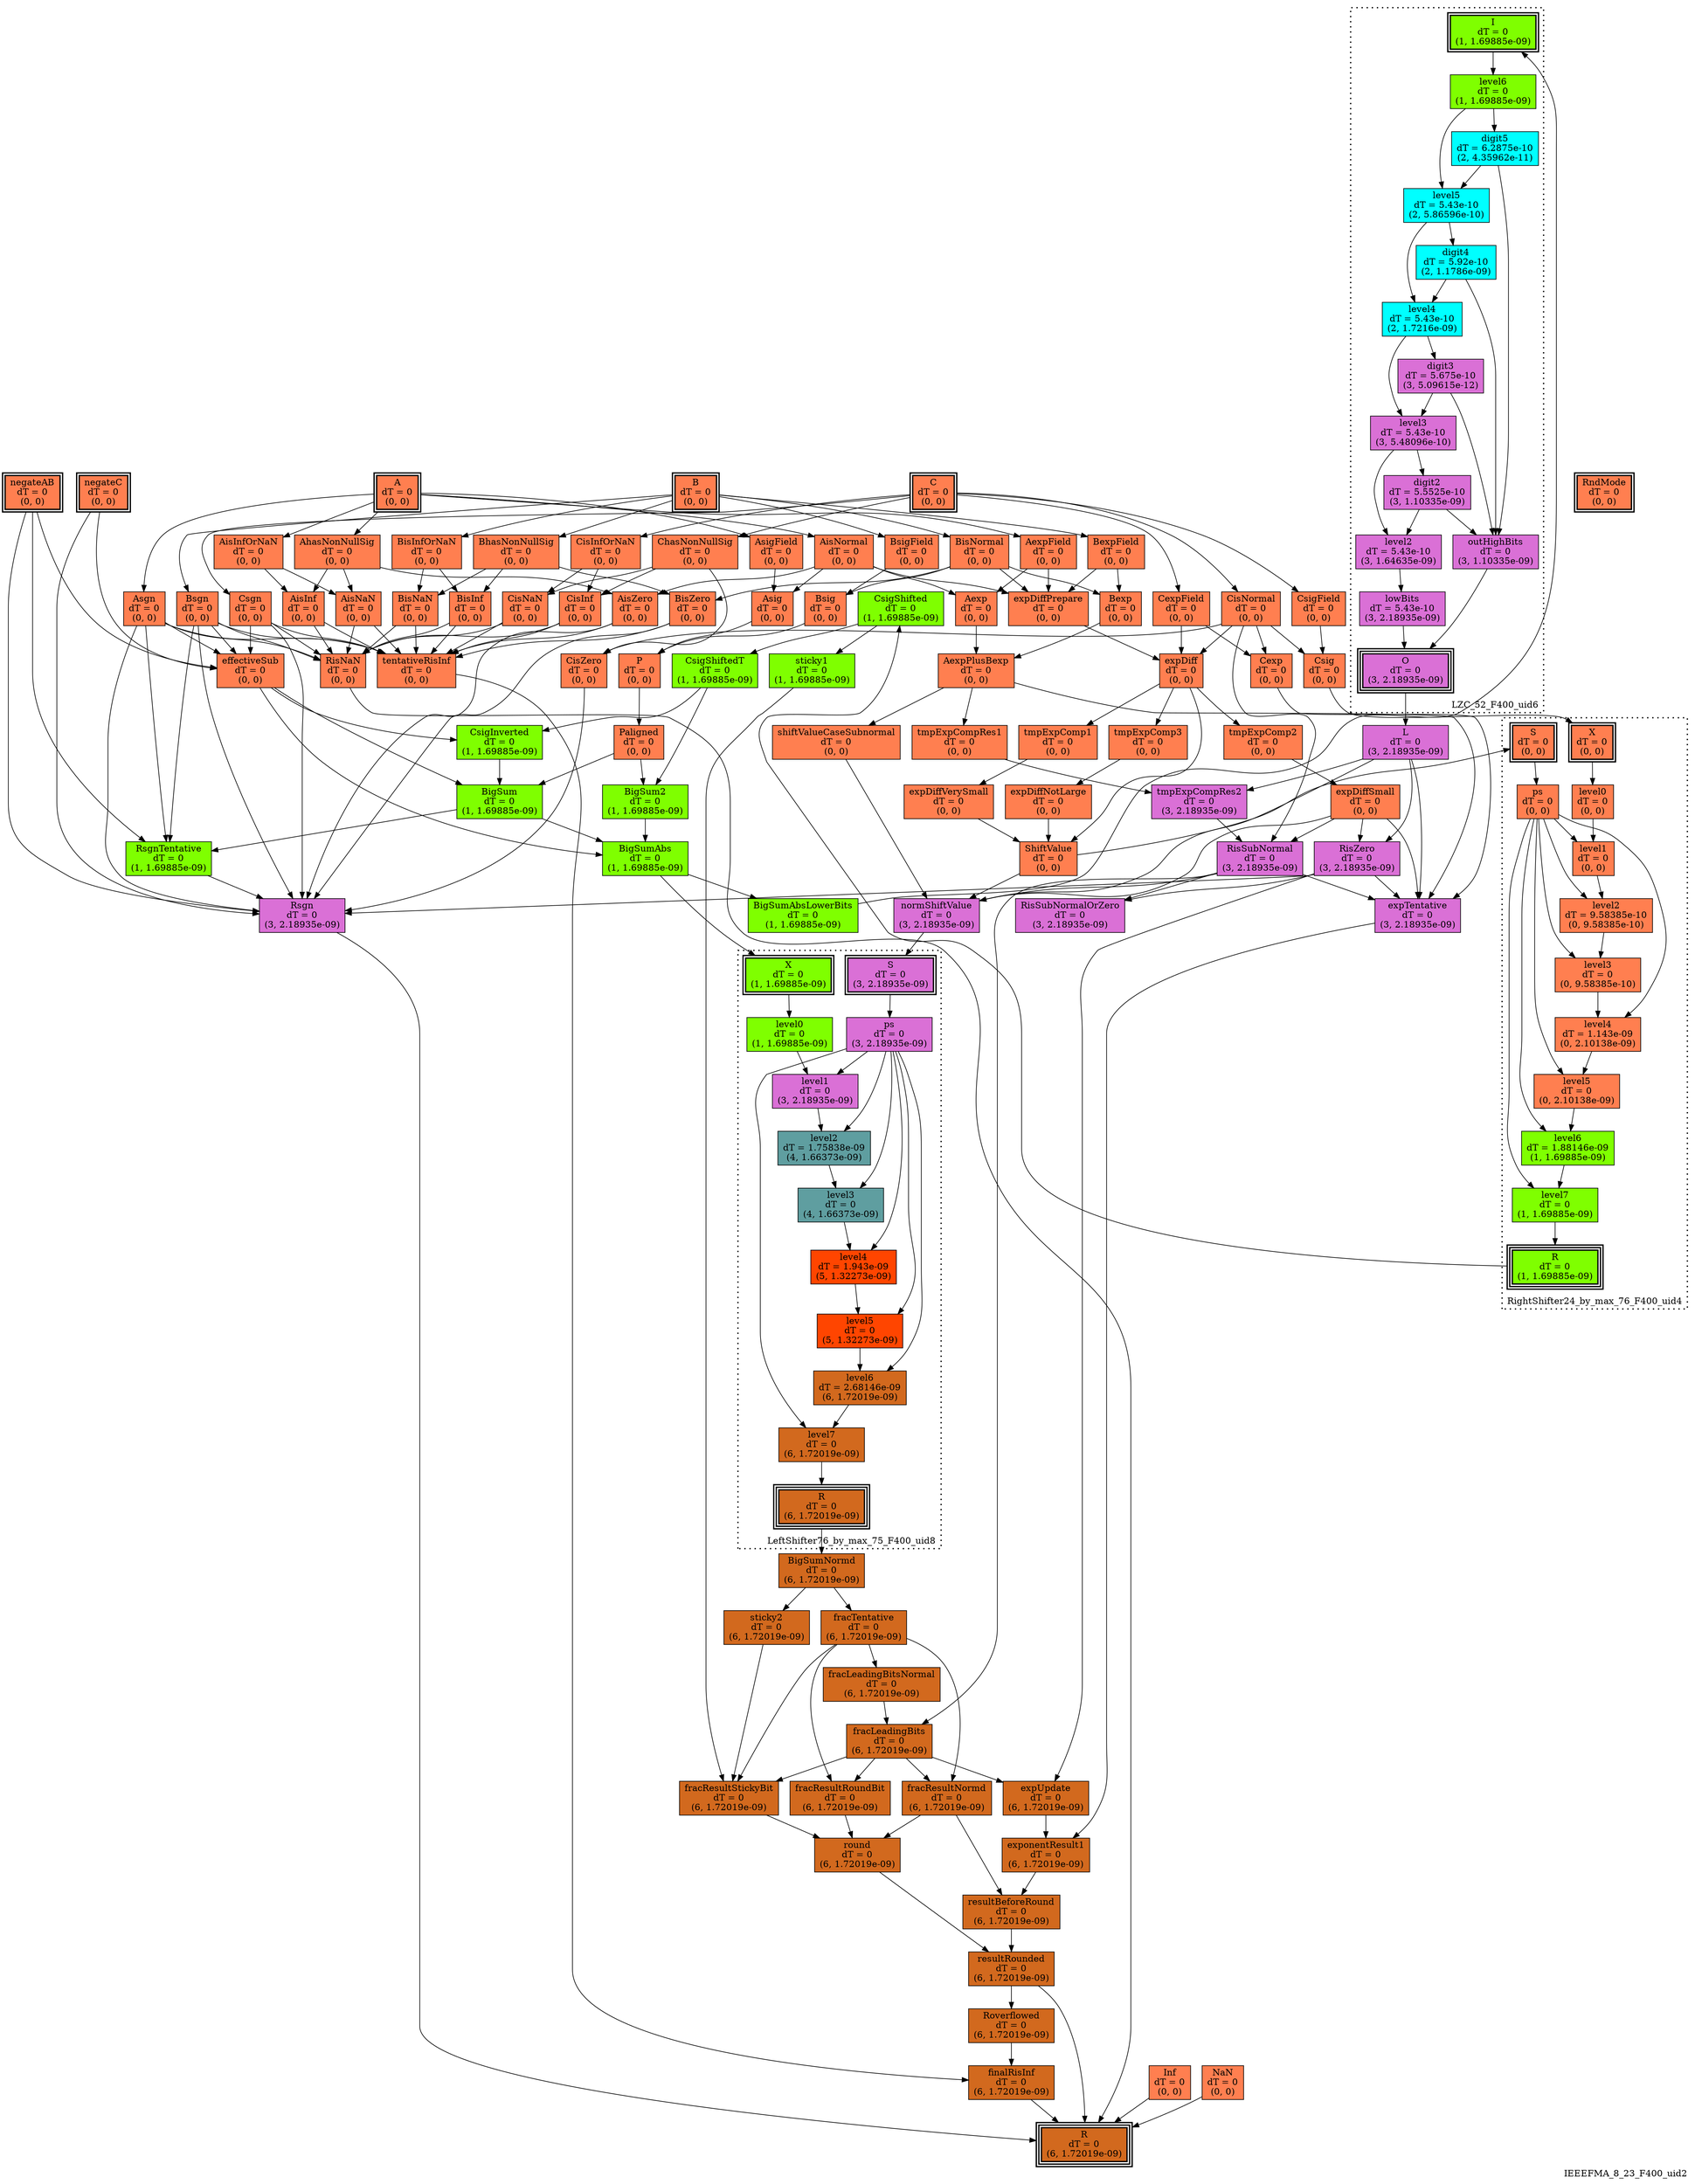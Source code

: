 digraph IEEEFMA_8_23_F400_uid2
{
	//graph drawing options
	label=IEEEFMA_8_23_F400_uid2;
	labelloc=bottom;
	labeljust=right;
	ratio=auto;
	nodesep=0.25;
	ranksep=0.5;

	//input/output signals of operator IEEEFMA_8_23_F400_uid2
	A__IEEEFMA_8_23_F400_uid2 [ label="A\ndT = 0\n(0, 0)", shape=box, color=black, style="bold, filled", fillcolor=coral, peripheries=2 ];
	B__IEEEFMA_8_23_F400_uid2 [ label="B\ndT = 0\n(0, 0)", shape=box, color=black, style="bold, filled", fillcolor=coral, peripheries=2 ];
	C__IEEEFMA_8_23_F400_uid2 [ label="C\ndT = 0\n(0, 0)", shape=box, color=black, style="bold, filled", fillcolor=coral, peripheries=2 ];
	negateAB__IEEEFMA_8_23_F400_uid2 [ label="negateAB\ndT = 0\n(0, 0)", shape=box, color=black, style="bold, filled", fillcolor=coral, peripheries=2 ];
	negateC__IEEEFMA_8_23_F400_uid2 [ label="negateC\ndT = 0\n(0, 0)", shape=box, color=black, style="bold, filled", fillcolor=coral, peripheries=2 ];
	RndMode__IEEEFMA_8_23_F400_uid2 [ label="RndMode\ndT = 0\n(0, 0)", shape=box, color=black, style="bold, filled", fillcolor=coral, peripheries=2 ];
	R__IEEEFMA_8_23_F400_uid2 [ label="R\ndT = 0\n(6, 1.72019e-09)", shape=box, color=black, style="bold, filled", fillcolor=chocolate, peripheries=3 ];
	{rank=same A__IEEEFMA_8_23_F400_uid2, B__IEEEFMA_8_23_F400_uid2, C__IEEEFMA_8_23_F400_uid2, negateAB__IEEEFMA_8_23_F400_uid2, negateC__IEEEFMA_8_23_F400_uid2, RndMode__IEEEFMA_8_23_F400_uid2};
	{rank=same R__IEEEFMA_8_23_F400_uid2};
	//internal signals of operator IEEEFMA_8_23_F400_uid2
	Asgn__IEEEFMA_8_23_F400_uid2 [ label="Asgn\ndT = 0\n(0, 0)", shape=box, color=black, style=filled, fillcolor=coral, peripheries=1 ];
	AexpField__IEEEFMA_8_23_F400_uid2 [ label="AexpField\ndT = 0\n(0, 0)", shape=box, color=black, style=filled, fillcolor=coral, peripheries=1 ];
	AsigField__IEEEFMA_8_23_F400_uid2 [ label="AsigField\ndT = 0\n(0, 0)", shape=box, color=black, style=filled, fillcolor=coral, peripheries=1 ];
	AisNormal__IEEEFMA_8_23_F400_uid2 [ label="AisNormal\ndT = 0\n(0, 0)", shape=box, color=black, style=filled, fillcolor=coral, peripheries=1 ];
	AisInfOrNaN__IEEEFMA_8_23_F400_uid2 [ label="AisInfOrNaN\ndT = 0\n(0, 0)", shape=box, color=black, style=filled, fillcolor=coral, peripheries=1 ];
	AhasNonNullSig__IEEEFMA_8_23_F400_uid2 [ label="AhasNonNullSig\ndT = 0\n(0, 0)", shape=box, color=black, style=filled, fillcolor=coral, peripheries=1 ];
	AisZero__IEEEFMA_8_23_F400_uid2 [ label="AisZero\ndT = 0\n(0, 0)", shape=box, color=black, style=filled, fillcolor=coral, peripheries=1 ];
	AisInf__IEEEFMA_8_23_F400_uid2 [ label="AisInf\ndT = 0\n(0, 0)", shape=box, color=black, style=filled, fillcolor=coral, peripheries=1 ];
	AisNaN__IEEEFMA_8_23_F400_uid2 [ label="AisNaN\ndT = 0\n(0, 0)", shape=box, color=black, style=filled, fillcolor=coral, peripheries=1 ];
	Bsgn__IEEEFMA_8_23_F400_uid2 [ label="Bsgn\ndT = 0\n(0, 0)", shape=box, color=black, style=filled, fillcolor=coral, peripheries=1 ];
	BexpField__IEEEFMA_8_23_F400_uid2 [ label="BexpField\ndT = 0\n(0, 0)", shape=box, color=black, style=filled, fillcolor=coral, peripheries=1 ];
	BsigField__IEEEFMA_8_23_F400_uid2 [ label="BsigField\ndT = 0\n(0, 0)", shape=box, color=black, style=filled, fillcolor=coral, peripheries=1 ];
	BisNormal__IEEEFMA_8_23_F400_uid2 [ label="BisNormal\ndT = 0\n(0, 0)", shape=box, color=black, style=filled, fillcolor=coral, peripheries=1 ];
	BisInfOrNaN__IEEEFMA_8_23_F400_uid2 [ label="BisInfOrNaN\ndT = 0\n(0, 0)", shape=box, color=black, style=filled, fillcolor=coral, peripheries=1 ];
	BhasNonNullSig__IEEEFMA_8_23_F400_uid2 [ label="BhasNonNullSig\ndT = 0\n(0, 0)", shape=box, color=black, style=filled, fillcolor=coral, peripheries=1 ];
	BisZero__IEEEFMA_8_23_F400_uid2 [ label="BisZero\ndT = 0\n(0, 0)", shape=box, color=black, style=filled, fillcolor=coral, peripheries=1 ];
	BisInf__IEEEFMA_8_23_F400_uid2 [ label="BisInf\ndT = 0\n(0, 0)", shape=box, color=black, style=filled, fillcolor=coral, peripheries=1 ];
	BisNaN__IEEEFMA_8_23_F400_uid2 [ label="BisNaN\ndT = 0\n(0, 0)", shape=box, color=black, style=filled, fillcolor=coral, peripheries=1 ];
	Aexp__IEEEFMA_8_23_F400_uid2 [ label="Aexp\ndT = 0\n(0, 0)", shape=box, color=black, style=filled, fillcolor=coral, peripheries=1 ];
	Bexp__IEEEFMA_8_23_F400_uid2 [ label="Bexp\ndT = 0\n(0, 0)", shape=box, color=black, style=filled, fillcolor=coral, peripheries=1 ];
	Asig__IEEEFMA_8_23_F400_uid2 [ label="Asig\ndT = 0\n(0, 0)", shape=box, color=black, style=filled, fillcolor=coral, peripheries=1 ];
	Bsig__IEEEFMA_8_23_F400_uid2 [ label="Bsig\ndT = 0\n(0, 0)", shape=box, color=black, style=filled, fillcolor=coral, peripheries=1 ];
	AexpPlusBexp__IEEEFMA_8_23_F400_uid2 [ label="AexpPlusBexp\ndT = 0\n(0, 0)", shape=box, color=black, style=filled, fillcolor=coral, peripheries=1 ];
	Csgn__IEEEFMA_8_23_F400_uid2 [ label="Csgn\ndT = 0\n(0, 0)", shape=box, color=black, style=filled, fillcolor=coral, peripheries=1 ];
	CexpField__IEEEFMA_8_23_F400_uid2 [ label="CexpField\ndT = 0\n(0, 0)", shape=box, color=black, style=filled, fillcolor=coral, peripheries=1 ];
	CsigField__IEEEFMA_8_23_F400_uid2 [ label="CsigField\ndT = 0\n(0, 0)", shape=box, color=black, style=filled, fillcolor=coral, peripheries=1 ];
	CisNormal__IEEEFMA_8_23_F400_uid2 [ label="CisNormal\ndT = 0\n(0, 0)", shape=box, color=black, style=filled, fillcolor=coral, peripheries=1 ];
	CisInfOrNaN__IEEEFMA_8_23_F400_uid2 [ label="CisInfOrNaN\ndT = 0\n(0, 0)", shape=box, color=black, style=filled, fillcolor=coral, peripheries=1 ];
	ChasNonNullSig__IEEEFMA_8_23_F400_uid2 [ label="ChasNonNullSig\ndT = 0\n(0, 0)", shape=box, color=black, style=filled, fillcolor=coral, peripheries=1 ];
	CisZero__IEEEFMA_8_23_F400_uid2 [ label="CisZero\ndT = 0\n(0, 0)", shape=box, color=black, style=filled, fillcolor=coral, peripheries=1 ];
	CisInf__IEEEFMA_8_23_F400_uid2 [ label="CisInf\ndT = 0\n(0, 0)", shape=box, color=black, style=filled, fillcolor=coral, peripheries=1 ];
	CisNaN__IEEEFMA_8_23_F400_uid2 [ label="CisNaN\ndT = 0\n(0, 0)", shape=box, color=black, style=filled, fillcolor=coral, peripheries=1 ];
	RisNaN__IEEEFMA_8_23_F400_uid2 [ label="RisNaN\ndT = 0\n(0, 0)", shape=box, color=black, style=filled, fillcolor=coral, peripheries=1 ];
	tentativeRisInf__IEEEFMA_8_23_F400_uid2 [ label="tentativeRisInf\ndT = 0\n(0, 0)", shape=box, color=black, style=filled, fillcolor=coral, peripheries=1 ];
	Cexp__IEEEFMA_8_23_F400_uid2 [ label="Cexp\ndT = 0\n(0, 0)", shape=box, color=black, style=filled, fillcolor=coral, peripheries=1 ];
	effectiveSub__IEEEFMA_8_23_F400_uid2 [ label="effectiveSub\ndT = 0\n(0, 0)", shape=box, color=black, style=filled, fillcolor=coral, peripheries=1 ];
	Csig__IEEEFMA_8_23_F400_uid2 [ label="Csig\ndT = 0\n(0, 0)", shape=box, color=black, style=filled, fillcolor=coral, peripheries=1 ];
	expDiffPrepare__IEEEFMA_8_23_F400_uid2 [ label="expDiffPrepare\ndT = 0\n(0, 0)", shape=box, color=black, style=filled, fillcolor=coral, peripheries=1 ];
	expDiff__IEEEFMA_8_23_F400_uid2 [ label="expDiff\ndT = 0\n(0, 0)", shape=box, color=black, style=filled, fillcolor=coral, peripheries=1 ];
	tmpExpComp1__IEEEFMA_8_23_F400_uid2 [ label="tmpExpComp1\ndT = 0\n(0, 0)", shape=box, color=black, style=filled, fillcolor=coral, peripheries=1 ];
	expDiffVerySmall__IEEEFMA_8_23_F400_uid2 [ label="expDiffVerySmall\ndT = 0\n(0, 0)", shape=box, color=black, style=filled, fillcolor=coral, peripheries=1 ];
	tmpExpComp2__IEEEFMA_8_23_F400_uid2 [ label="tmpExpComp2\ndT = 0\n(0, 0)", shape=box, color=black, style=filled, fillcolor=coral, peripheries=1 ];
	expDiffSmall__IEEEFMA_8_23_F400_uid2 [ label="expDiffSmall\ndT = 0\n(0, 0)", shape=box, color=black, style=filled, fillcolor=coral, peripheries=1 ];
	tmpExpComp3__IEEEFMA_8_23_F400_uid2 [ label="tmpExpComp3\ndT = 0\n(0, 0)", shape=box, color=black, style=filled, fillcolor=coral, peripheries=1 ];
	expDiffNotLarge__IEEEFMA_8_23_F400_uid2 [ label="expDiffNotLarge\ndT = 0\n(0, 0)", shape=box, color=black, style=filled, fillcolor=coral, peripheries=1 ];
	ShiftValue__IEEEFMA_8_23_F400_uid2 [ label="ShiftValue\ndT = 0\n(0, 0)", shape=box, color=black, style=filled, fillcolor=coral, peripheries=1 ];
	CsigShifted__IEEEFMA_8_23_F400_uid2 [ label="CsigShifted\ndT = 0\n(1, 1.69885e-09)", shape=box, color=black, style=filled, fillcolor=chartreuse, peripheries=1 ];
	sticky1__IEEEFMA_8_23_F400_uid2 [ label="sticky1\ndT = 0\n(1, 1.69885e-09)", shape=box, color=black, style=filled, fillcolor=chartreuse, peripheries=1 ];
	CsigShiftedT__IEEEFMA_8_23_F400_uid2 [ label="CsigShiftedT\ndT = 0\n(1, 1.69885e-09)", shape=box, color=black, style=filled, fillcolor=chartreuse, peripheries=1 ];
	P__IEEEFMA_8_23_F400_uid2 [ label="P\ndT = 0\n(0, 0)", shape=box, color=black, style=filled, fillcolor=coral, peripheries=1 ];
	Paligned__IEEEFMA_8_23_F400_uid2 [ label="Paligned\ndT = 0\n(0, 0)", shape=box, color=black, style=filled, fillcolor=coral, peripheries=1 ];
	CsigInverted__IEEEFMA_8_23_F400_uid2 [ label="CsigInverted\ndT = 0\n(1, 1.69885e-09)", shape=box, color=black, style=filled, fillcolor=chartreuse, peripheries=1 ];
	BigSum__IEEEFMA_8_23_F400_uid2 [ label="BigSum\ndT = 0\n(1, 1.69885e-09)", shape=box, color=black, style=filled, fillcolor=chartreuse, peripheries=1 ];
	BigSum2__IEEEFMA_8_23_F400_uid2 [ label="BigSum2\ndT = 0\n(1, 1.69885e-09)", shape=box, color=black, style=filled, fillcolor=chartreuse, peripheries=1 ];
	RsgnTentative__IEEEFMA_8_23_F400_uid2 [ label="RsgnTentative\ndT = 0\n(1, 1.69885e-09)", shape=box, color=black, style=filled, fillcolor=chartreuse, peripheries=1 ];
	BigSumAbs__IEEEFMA_8_23_F400_uid2 [ label="BigSumAbs\ndT = 0\n(1, 1.69885e-09)", shape=box, color=black, style=filled, fillcolor=chartreuse, peripheries=1 ];
	BigSumAbsLowerBits__IEEEFMA_8_23_F400_uid2 [ label="BigSumAbsLowerBits\ndT = 0\n(1, 1.69885e-09)", shape=box, color=black, style=filled, fillcolor=chartreuse, peripheries=1 ];
	L__IEEEFMA_8_23_F400_uid2 [ label="L\ndT = 0\n(3, 2.18935e-09)", shape=box, color=black, style=filled, fillcolor=orchid, peripheries=1 ];
	tmpExpCompRes1__IEEEFMA_8_23_F400_uid2 [ label="tmpExpCompRes1\ndT = 0\n(0, 0)", shape=box, color=black, style=filled, fillcolor=coral, peripheries=1 ];
	tmpExpCompRes2__IEEEFMA_8_23_F400_uid2 [ label="tmpExpCompRes2\ndT = 0\n(3, 2.18935e-09)", shape=box, color=black, style=filled, fillcolor=orchid, peripheries=1 ];
	RisSubNormal__IEEEFMA_8_23_F400_uid2 [ label="RisSubNormal\ndT = 0\n(3, 2.18935e-09)", shape=box, color=black, style=filled, fillcolor=orchid, peripheries=1 ];
	RisZero__IEEEFMA_8_23_F400_uid2 [ label="RisZero\ndT = 0\n(3, 2.18935e-09)", shape=box, color=black, style=filled, fillcolor=orchid, peripheries=1 ];
	RisSubNormalOrZero__IEEEFMA_8_23_F400_uid2 [ label="RisSubNormalOrZero\ndT = 0\n(3, 2.18935e-09)", shape=box, color=black, style=filled, fillcolor=orchid, peripheries=1 ];
	Rsgn__IEEEFMA_8_23_F400_uid2 [ label="Rsgn\ndT = 0\n(3, 2.18935e-09)", shape=box, color=black, style=filled, fillcolor=orchid, peripheries=1 ];
	shiftValueCaseSubnormal__IEEEFMA_8_23_F400_uid2 [ label="shiftValueCaseSubnormal\ndT = 0\n(0, 0)", shape=box, color=black, style=filled, fillcolor=coral, peripheries=1 ];
	normShiftValue__IEEEFMA_8_23_F400_uid2 [ label="normShiftValue\ndT = 0\n(3, 2.18935e-09)", shape=box, color=black, style=filled, fillcolor=orchid, peripheries=1 ];
	BigSumNormd__IEEEFMA_8_23_F400_uid2 [ label="BigSumNormd\ndT = 0\n(6, 1.72019e-09)", shape=box, color=black, style=filled, fillcolor=chocolate, peripheries=1 ];
	expTentative__IEEEFMA_8_23_F400_uid2 [ label="expTentative\ndT = 0\n(3, 2.18935e-09)", shape=box, color=black, style=filled, fillcolor=orchid, peripheries=1 ];
	sticky2__IEEEFMA_8_23_F400_uid2 [ label="sticky2\ndT = 0\n(6, 1.72019e-09)", shape=box, color=black, style=filled, fillcolor=chocolate, peripheries=1 ];
	fracTentative__IEEEFMA_8_23_F400_uid2 [ label="fracTentative\ndT = 0\n(6, 1.72019e-09)", shape=box, color=black, style=filled, fillcolor=chocolate, peripheries=1 ];
	fracLeadingBitsNormal__IEEEFMA_8_23_F400_uid2 [ label="fracLeadingBitsNormal\ndT = 0\n(6, 1.72019e-09)", shape=box, color=black, style=filled, fillcolor=chocolate, peripheries=1 ];
	fracLeadingBits__IEEEFMA_8_23_F400_uid2 [ label="fracLeadingBits\ndT = 0\n(6, 1.72019e-09)", shape=box, color=black, style=filled, fillcolor=chocolate, peripheries=1 ];
	fracResultNormd__IEEEFMA_8_23_F400_uid2 [ label="fracResultNormd\ndT = 0\n(6, 1.72019e-09)", shape=box, color=black, style=filled, fillcolor=chocolate, peripheries=1 ];
	fracResultRoundBit__IEEEFMA_8_23_F400_uid2 [ label="fracResultRoundBit\ndT = 0\n(6, 1.72019e-09)", shape=box, color=black, style=filled, fillcolor=chocolate, peripheries=1 ];
	fracResultStickyBit__IEEEFMA_8_23_F400_uid2 [ label="fracResultStickyBit\ndT = 0\n(6, 1.72019e-09)", shape=box, color=black, style=filled, fillcolor=chocolate, peripheries=1 ];
	round__IEEEFMA_8_23_F400_uid2 [ label="round\ndT = 0\n(6, 1.72019e-09)", shape=box, color=black, style=filled, fillcolor=chocolate, peripheries=1 ];
	expUpdate__IEEEFMA_8_23_F400_uid2 [ label="expUpdate\ndT = 0\n(6, 1.72019e-09)", shape=box, color=black, style=filled, fillcolor=chocolate, peripheries=1 ];
	exponentResult1__IEEEFMA_8_23_F400_uid2 [ label="exponentResult1\ndT = 0\n(6, 1.72019e-09)", shape=box, color=black, style=filled, fillcolor=chocolate, peripheries=1 ];
	resultBeforeRound__IEEEFMA_8_23_F400_uid2 [ label="resultBeforeRound\ndT = 0\n(6, 1.72019e-09)", shape=box, color=black, style=filled, fillcolor=chocolate, peripheries=1 ];
	resultRounded__IEEEFMA_8_23_F400_uid2 [ label="resultRounded\ndT = 0\n(6, 1.72019e-09)", shape=box, color=black, style=filled, fillcolor=chocolate, peripheries=1 ];
	Roverflowed__IEEEFMA_8_23_F400_uid2 [ label="Roverflowed\ndT = 0\n(6, 1.72019e-09)", shape=box, color=black, style=filled, fillcolor=chocolate, peripheries=1 ];
	finalRisInf__IEEEFMA_8_23_F400_uid2 [ label="finalRisInf\ndT = 0\n(6, 1.72019e-09)", shape=box, color=black, style=filled, fillcolor=chocolate, peripheries=1 ];
	Inf__IEEEFMA_8_23_F400_uid2 [ label="Inf\ndT = 0\n(0, 0)", shape=box, color=black, style=filled, fillcolor=coral, peripheries=1 ];
	NaN__IEEEFMA_8_23_F400_uid2 [ label="NaN\ndT = 0\n(0, 0)", shape=box, color=black, style=filled, fillcolor=coral, peripheries=1 ];

	//subcomponents of operator IEEEFMA_8_23_F400_uid2

	subgraph cluster_RightShifter24_by_max_76_F400_uid4
	{
		//graph drawing options
		label=RightShifter24_by_max_76_F400_uid4;
		labelloc=bottom;
		labeljust=right;
		style="bold, dotted";
		ratio=auto;
		nodesep=0.25;
		ranksep=0.5;

		//input/output signals of operator RightShifter24_by_max_76_F400_uid4
		X__RightShifter24_by_max_76_F400_uid4 [ label="X\ndT = 0\n(0, 0)", shape=box, color=black, style="bold, filled", fillcolor=coral, peripheries=2 ];
		S__RightShifter24_by_max_76_F400_uid4 [ label="S\ndT = 0\n(0, 0)", shape=box, color=black, style="bold, filled", fillcolor=coral, peripheries=2 ];
		R__RightShifter24_by_max_76_F400_uid4 [ label="R\ndT = 0\n(1, 1.69885e-09)", shape=box, color=black, style="bold, filled", fillcolor=chartreuse, peripheries=3 ];
		{rank=same X__RightShifter24_by_max_76_F400_uid4, S__RightShifter24_by_max_76_F400_uid4};
		{rank=same R__RightShifter24_by_max_76_F400_uid4};
		//internal signals of operator RightShifter24_by_max_76_F400_uid4
		ps__RightShifter24_by_max_76_F400_uid4 [ label="ps\ndT = 0\n(0, 0)", shape=box, color=black, style=filled, fillcolor=coral, peripheries=1 ];
		level0__RightShifter24_by_max_76_F400_uid4 [ label="level0\ndT = 0\n(0, 0)", shape=box, color=black, style=filled, fillcolor=coral, peripheries=1 ];
		level1__RightShifter24_by_max_76_F400_uid4 [ label="level1\ndT = 0\n(0, 0)", shape=box, color=black, style=filled, fillcolor=coral, peripheries=1 ];
		level2__RightShifter24_by_max_76_F400_uid4 [ label="level2\ndT = 9.58385e-10\n(0, 9.58385e-10)", shape=box, color=black, style=filled, fillcolor=coral, peripheries=1 ];
		level3__RightShifter24_by_max_76_F400_uid4 [ label="level3\ndT = 0\n(0, 9.58385e-10)", shape=box, color=black, style=filled, fillcolor=coral, peripheries=1 ];
		level4__RightShifter24_by_max_76_F400_uid4 [ label="level4\ndT = 1.143e-09\n(0, 2.10138e-09)", shape=box, color=black, style=filled, fillcolor=coral, peripheries=1 ];
		level5__RightShifter24_by_max_76_F400_uid4 [ label="level5\ndT = 0\n(0, 2.10138e-09)", shape=box, color=black, style=filled, fillcolor=coral, peripheries=1 ];
		level6__RightShifter24_by_max_76_F400_uid4 [ label="level6\ndT = 1.88146e-09\n(1, 1.69885e-09)", shape=box, color=black, style=filled, fillcolor=chartreuse, peripheries=1 ];
		level7__RightShifter24_by_max_76_F400_uid4 [ label="level7\ndT = 0\n(1, 1.69885e-09)", shape=box, color=black, style=filled, fillcolor=chartreuse, peripheries=1 ];

		//subcomponents of operator RightShifter24_by_max_76_F400_uid4

		//input and internal signal connections of operator RightShifter24_by_max_76_F400_uid4
		X__RightShifter24_by_max_76_F400_uid4 -> level0__RightShifter24_by_max_76_F400_uid4 [ arrowhead=normal, arrowsize=1.0, arrowtail=normal, color=black, dir=forward  ];
		S__RightShifter24_by_max_76_F400_uid4 -> ps__RightShifter24_by_max_76_F400_uid4 [ arrowhead=normal, arrowsize=1.0, arrowtail=normal, color=black, dir=forward  ];
		ps__RightShifter24_by_max_76_F400_uid4 -> level1__RightShifter24_by_max_76_F400_uid4 [ arrowhead=normal, arrowsize=1.0, arrowtail=normal, color=black, dir=forward  ];
		ps__RightShifter24_by_max_76_F400_uid4 -> level2__RightShifter24_by_max_76_F400_uid4 [ arrowhead=normal, arrowsize=1.0, arrowtail=normal, color=black, dir=forward  ];
		ps__RightShifter24_by_max_76_F400_uid4 -> level3__RightShifter24_by_max_76_F400_uid4 [ arrowhead=normal, arrowsize=1.0, arrowtail=normal, color=black, dir=forward  ];
		ps__RightShifter24_by_max_76_F400_uid4 -> level4__RightShifter24_by_max_76_F400_uid4 [ arrowhead=normal, arrowsize=1.0, arrowtail=normal, color=black, dir=forward  ];
		ps__RightShifter24_by_max_76_F400_uid4 -> level5__RightShifter24_by_max_76_F400_uid4 [ arrowhead=normal, arrowsize=1.0, arrowtail=normal, color=black, dir=forward  ];
		ps__RightShifter24_by_max_76_F400_uid4 -> level6__RightShifter24_by_max_76_F400_uid4 [ arrowhead=normal, arrowsize=1.0, arrowtail=normal, color=black, dir=forward  ];
		ps__RightShifter24_by_max_76_F400_uid4 -> level7__RightShifter24_by_max_76_F400_uid4 [ arrowhead=normal, arrowsize=1.0, arrowtail=normal, color=black, dir=forward  ];
		level0__RightShifter24_by_max_76_F400_uid4 -> level1__RightShifter24_by_max_76_F400_uid4 [ arrowhead=normal, arrowsize=1.0, arrowtail=normal, color=black, dir=forward  ];
		level1__RightShifter24_by_max_76_F400_uid4 -> level2__RightShifter24_by_max_76_F400_uid4 [ arrowhead=normal, arrowsize=1.0, arrowtail=normal, color=black, dir=forward  ];
		level2__RightShifter24_by_max_76_F400_uid4 -> level3__RightShifter24_by_max_76_F400_uid4 [ arrowhead=normal, arrowsize=1.0, arrowtail=normal, color=black, dir=forward  ];
		level3__RightShifter24_by_max_76_F400_uid4 -> level4__RightShifter24_by_max_76_F400_uid4 [ arrowhead=normal, arrowsize=1.0, arrowtail=normal, color=black, dir=forward  ];
		level4__RightShifter24_by_max_76_F400_uid4 -> level5__RightShifter24_by_max_76_F400_uid4 [ arrowhead=normal, arrowsize=1.0, arrowtail=normal, color=black, dir=forward  ];
		level5__RightShifter24_by_max_76_F400_uid4 -> level6__RightShifter24_by_max_76_F400_uid4 [ arrowhead=normal, arrowsize=1.0, arrowtail=normal, color=black, dir=forward  ];
		level6__RightShifter24_by_max_76_F400_uid4 -> level7__RightShifter24_by_max_76_F400_uid4 [ arrowhead=normal, arrowsize=1.0, arrowtail=normal, color=black, dir=forward  ];
		level7__RightShifter24_by_max_76_F400_uid4 -> R__RightShifter24_by_max_76_F400_uid4 [ arrowhead=normal, arrowsize=1.0, arrowtail=normal, color=black, dir=forward  ];
	}

		//output signal connections of operator RightShifter24_by_max_76_F400_uid4
		R__RightShifter24_by_max_76_F400_uid4 -> CsigShifted__IEEEFMA_8_23_F400_uid2 [ arrowhead=normal, arrowsize=1.0, arrowtail=normal, color=black, dir=forward  ];

	subgraph cluster_LZC_52_F400_uid6
	{
		//graph drawing options
		label=LZC_52_F400_uid6;
		labelloc=bottom;
		labeljust=right;
		style="bold, dotted";
		ratio=auto;
		nodesep=0.25;
		ranksep=0.5;

		//input/output signals of operator LZC_52_F400_uid6
		I__LZC_52_F400_uid6 [ label="I\ndT = 0\n(1, 1.69885e-09)", shape=box, color=black, style="bold, filled", fillcolor=chartreuse, peripheries=2 ];
		O__LZC_52_F400_uid6 [ label="O\ndT = 0\n(3, 2.18935e-09)", shape=box, color=black, style="bold, filled", fillcolor=orchid, peripheries=3 ];
		{rank=same I__LZC_52_F400_uid6};
		{rank=same O__LZC_52_F400_uid6};
		//internal signals of operator LZC_52_F400_uid6
		level6__LZC_52_F400_uid6 [ label="level6\ndT = 0\n(1, 1.69885e-09)", shape=box, color=black, style=filled, fillcolor=chartreuse, peripheries=1 ];
		digit5__LZC_52_F400_uid6 [ label="digit5\ndT = 6.2875e-10\n(2, 4.35962e-11)", shape=box, color=black, style=filled, fillcolor=cyan, peripheries=1 ];
		level5__LZC_52_F400_uid6 [ label="level5\ndT = 5.43e-10\n(2, 5.86596e-10)", shape=box, color=black, style=filled, fillcolor=cyan, peripheries=1 ];
		digit4__LZC_52_F400_uid6 [ label="digit4\ndT = 5.92e-10\n(2, 1.1786e-09)", shape=box, color=black, style=filled, fillcolor=cyan, peripheries=1 ];
		level4__LZC_52_F400_uid6 [ label="level4\ndT = 5.43e-10\n(2, 1.7216e-09)", shape=box, color=black, style=filled, fillcolor=cyan, peripheries=1 ];
		digit3__LZC_52_F400_uid6 [ label="digit3\ndT = 5.675e-10\n(3, 5.09615e-12)", shape=box, color=black, style=filled, fillcolor=orchid, peripheries=1 ];
		level3__LZC_52_F400_uid6 [ label="level3\ndT = 5.43e-10\n(3, 5.48096e-10)", shape=box, color=black, style=filled, fillcolor=orchid, peripheries=1 ];
		digit2__LZC_52_F400_uid6 [ label="digit2\ndT = 5.5525e-10\n(3, 1.10335e-09)", shape=box, color=black, style=filled, fillcolor=orchid, peripheries=1 ];
		level2__LZC_52_F400_uid6 [ label="level2\ndT = 5.43e-10\n(3, 1.64635e-09)", shape=box, color=black, style=filled, fillcolor=orchid, peripheries=1 ];
		lowBits__LZC_52_F400_uid6 [ label="lowBits\ndT = 5.43e-10\n(3, 2.18935e-09)", shape=box, color=black, style=filled, fillcolor=orchid, peripheries=1 ];
		outHighBits__LZC_52_F400_uid6 [ label="outHighBits\ndT = 0\n(3, 1.10335e-09)", shape=box, color=black, style=filled, fillcolor=orchid, peripheries=1 ];

		//subcomponents of operator LZC_52_F400_uid6

		//input and internal signal connections of operator LZC_52_F400_uid6
		I__LZC_52_F400_uid6 -> level6__LZC_52_F400_uid6 [ arrowhead=normal, arrowsize=1.0, arrowtail=normal, color=black, dir=forward  ];
		level6__LZC_52_F400_uid6 -> digit5__LZC_52_F400_uid6 [ arrowhead=normal, arrowsize=1.0, arrowtail=normal, color=black, dir=forward  ];
		level6__LZC_52_F400_uid6 -> level5__LZC_52_F400_uid6 [ arrowhead=normal, arrowsize=1.0, arrowtail=normal, color=black, dir=forward  ];
		digit5__LZC_52_F400_uid6 -> level5__LZC_52_F400_uid6 [ arrowhead=normal, arrowsize=1.0, arrowtail=normal, color=black, dir=forward  ];
		digit5__LZC_52_F400_uid6 -> outHighBits__LZC_52_F400_uid6 [ arrowhead=normal, arrowsize=1.0, arrowtail=normal, color=black, dir=forward  ];
		level5__LZC_52_F400_uid6 -> digit4__LZC_52_F400_uid6 [ arrowhead=normal, arrowsize=1.0, arrowtail=normal, color=black, dir=forward  ];
		level5__LZC_52_F400_uid6 -> level4__LZC_52_F400_uid6 [ arrowhead=normal, arrowsize=1.0, arrowtail=normal, color=black, dir=forward  ];
		digit4__LZC_52_F400_uid6 -> level4__LZC_52_F400_uid6 [ arrowhead=normal, arrowsize=1.0, arrowtail=normal, color=black, dir=forward  ];
		digit4__LZC_52_F400_uid6 -> outHighBits__LZC_52_F400_uid6 [ arrowhead=normal, arrowsize=1.0, arrowtail=normal, color=black, dir=forward  ];
		level4__LZC_52_F400_uid6 -> digit3__LZC_52_F400_uid6 [ arrowhead=normal, arrowsize=1.0, arrowtail=normal, color=black, dir=forward  ];
		level4__LZC_52_F400_uid6 -> level3__LZC_52_F400_uid6 [ arrowhead=normal, arrowsize=1.0, arrowtail=normal, color=black, dir=forward  ];
		digit3__LZC_52_F400_uid6 -> level3__LZC_52_F400_uid6 [ arrowhead=normal, arrowsize=1.0, arrowtail=normal, color=black, dir=forward  ];
		digit3__LZC_52_F400_uid6 -> outHighBits__LZC_52_F400_uid6 [ arrowhead=normal, arrowsize=1.0, arrowtail=normal, color=black, dir=forward  ];
		level3__LZC_52_F400_uid6 -> digit2__LZC_52_F400_uid6 [ arrowhead=normal, arrowsize=1.0, arrowtail=normal, color=black, dir=forward  ];
		level3__LZC_52_F400_uid6 -> level2__LZC_52_F400_uid6 [ arrowhead=normal, arrowsize=1.0, arrowtail=normal, color=black, dir=forward  ];
		digit2__LZC_52_F400_uid6 -> level2__LZC_52_F400_uid6 [ arrowhead=normal, arrowsize=1.0, arrowtail=normal, color=black, dir=forward  ];
		digit2__LZC_52_F400_uid6 -> outHighBits__LZC_52_F400_uid6 [ arrowhead=normal, arrowsize=1.0, arrowtail=normal, color=black, dir=forward  ];
		level2__LZC_52_F400_uid6 -> lowBits__LZC_52_F400_uid6 [ arrowhead=normal, arrowsize=1.0, arrowtail=normal, color=black, dir=forward  ];
		lowBits__LZC_52_F400_uid6 -> O__LZC_52_F400_uid6 [ arrowhead=normal, arrowsize=1.0, arrowtail=normal, color=black, dir=forward  ];
		outHighBits__LZC_52_F400_uid6 -> O__LZC_52_F400_uid6 [ arrowhead=normal, arrowsize=1.0, arrowtail=normal, color=black, dir=forward  ];
	}

		//output signal connections of operator LZC_52_F400_uid6
		O__LZC_52_F400_uid6 -> L__IEEEFMA_8_23_F400_uid2 [ arrowhead=normal, arrowsize=1.0, arrowtail=normal, color=black, dir=forward  ];

	subgraph cluster_LeftShifter76_by_max_75_F400_uid8
	{
		//graph drawing options
		label=LeftShifter76_by_max_75_F400_uid8;
		labelloc=bottom;
		labeljust=right;
		style="bold, dotted";
		ratio=auto;
		nodesep=0.25;
		ranksep=0.5;

		//input/output signals of operator LeftShifter76_by_max_75_F400_uid8
		X__LeftShifter76_by_max_75_F400_uid8 [ label="X\ndT = 0\n(1, 1.69885e-09)", shape=box, color=black, style="bold, filled", fillcolor=chartreuse, peripheries=2 ];
		S__LeftShifter76_by_max_75_F400_uid8 [ label="S\ndT = 0\n(3, 2.18935e-09)", shape=box, color=black, style="bold, filled", fillcolor=orchid, peripheries=2 ];
		R__LeftShifter76_by_max_75_F400_uid8 [ label="R\ndT = 0\n(6, 1.72019e-09)", shape=box, color=black, style="bold, filled", fillcolor=chocolate, peripheries=3 ];
		{rank=same X__LeftShifter76_by_max_75_F400_uid8, S__LeftShifter76_by_max_75_F400_uid8};
		{rank=same R__LeftShifter76_by_max_75_F400_uid8};
		//internal signals of operator LeftShifter76_by_max_75_F400_uid8
		ps__LeftShifter76_by_max_75_F400_uid8 [ label="ps\ndT = 0\n(3, 2.18935e-09)", shape=box, color=black, style=filled, fillcolor=orchid, peripheries=1 ];
		level0__LeftShifter76_by_max_75_F400_uid8 [ label="level0\ndT = 0\n(1, 1.69885e-09)", shape=box, color=black, style=filled, fillcolor=chartreuse, peripheries=1 ];
		level1__LeftShifter76_by_max_75_F400_uid8 [ label="level1\ndT = 0\n(3, 2.18935e-09)", shape=box, color=black, style=filled, fillcolor=orchid, peripheries=1 ];
		level2__LeftShifter76_by_max_75_F400_uid8 [ label="level2\ndT = 1.75838e-09\n(4, 1.66373e-09)", shape=box, color=black, style=filled, fillcolor=cadetblue, peripheries=1 ];
		level3__LeftShifter76_by_max_75_F400_uid8 [ label="level3\ndT = 0\n(4, 1.66373e-09)", shape=box, color=black, style=filled, fillcolor=cadetblue, peripheries=1 ];
		level4__LeftShifter76_by_max_75_F400_uid8 [ label="level4\ndT = 1.943e-09\n(5, 1.32273e-09)", shape=box, color=black, style=filled, fillcolor=orangered, peripheries=1 ];
		level5__LeftShifter76_by_max_75_F400_uid8 [ label="level5\ndT = 0\n(5, 1.32273e-09)", shape=box, color=black, style=filled, fillcolor=orangered, peripheries=1 ];
		level6__LeftShifter76_by_max_75_F400_uid8 [ label="level6\ndT = 2.68146e-09\n(6, 1.72019e-09)", shape=box, color=black, style=filled, fillcolor=chocolate, peripheries=1 ];
		level7__LeftShifter76_by_max_75_F400_uid8 [ label="level7\ndT = 0\n(6, 1.72019e-09)", shape=box, color=black, style=filled, fillcolor=chocolate, peripheries=1 ];

		//subcomponents of operator LeftShifter76_by_max_75_F400_uid8

		//input and internal signal connections of operator LeftShifter76_by_max_75_F400_uid8
		X__LeftShifter76_by_max_75_F400_uid8 -> level0__LeftShifter76_by_max_75_F400_uid8 [ arrowhead=normal, arrowsize=1.0, arrowtail=normal, color=black, dir=forward  ];
		S__LeftShifter76_by_max_75_F400_uid8 -> ps__LeftShifter76_by_max_75_F400_uid8 [ arrowhead=normal, arrowsize=1.0, arrowtail=normal, color=black, dir=forward  ];
		ps__LeftShifter76_by_max_75_F400_uid8 -> level1__LeftShifter76_by_max_75_F400_uid8 [ arrowhead=normal, arrowsize=1.0, arrowtail=normal, color=black, dir=forward  ];
		ps__LeftShifter76_by_max_75_F400_uid8 -> level2__LeftShifter76_by_max_75_F400_uid8 [ arrowhead=normal, arrowsize=1.0, arrowtail=normal, color=black, dir=forward  ];
		ps__LeftShifter76_by_max_75_F400_uid8 -> level3__LeftShifter76_by_max_75_F400_uid8 [ arrowhead=normal, arrowsize=1.0, arrowtail=normal, color=black, dir=forward  ];
		ps__LeftShifter76_by_max_75_F400_uid8 -> level4__LeftShifter76_by_max_75_F400_uid8 [ arrowhead=normal, arrowsize=1.0, arrowtail=normal, color=black, dir=forward  ];
		ps__LeftShifter76_by_max_75_F400_uid8 -> level5__LeftShifter76_by_max_75_F400_uid8 [ arrowhead=normal, arrowsize=1.0, arrowtail=normal, color=black, dir=forward  ];
		ps__LeftShifter76_by_max_75_F400_uid8 -> level6__LeftShifter76_by_max_75_F400_uid8 [ arrowhead=normal, arrowsize=1.0, arrowtail=normal, color=black, dir=forward  ];
		ps__LeftShifter76_by_max_75_F400_uid8 -> level7__LeftShifter76_by_max_75_F400_uid8 [ arrowhead=normal, arrowsize=1.0, arrowtail=normal, color=black, dir=forward  ];
		level0__LeftShifter76_by_max_75_F400_uid8 -> level1__LeftShifter76_by_max_75_F400_uid8 [ arrowhead=normal, arrowsize=1.0, arrowtail=normal, color=black, dir=forward  ];
		level1__LeftShifter76_by_max_75_F400_uid8 -> level2__LeftShifter76_by_max_75_F400_uid8 [ arrowhead=normal, arrowsize=1.0, arrowtail=normal, color=black, dir=forward  ];
		level2__LeftShifter76_by_max_75_F400_uid8 -> level3__LeftShifter76_by_max_75_F400_uid8 [ arrowhead=normal, arrowsize=1.0, arrowtail=normal, color=black, dir=forward  ];
		level3__LeftShifter76_by_max_75_F400_uid8 -> level4__LeftShifter76_by_max_75_F400_uid8 [ arrowhead=normal, arrowsize=1.0, arrowtail=normal, color=black, dir=forward  ];
		level4__LeftShifter76_by_max_75_F400_uid8 -> level5__LeftShifter76_by_max_75_F400_uid8 [ arrowhead=normal, arrowsize=1.0, arrowtail=normal, color=black, dir=forward  ];
		level5__LeftShifter76_by_max_75_F400_uid8 -> level6__LeftShifter76_by_max_75_F400_uid8 [ arrowhead=normal, arrowsize=1.0, arrowtail=normal, color=black, dir=forward  ];
		level6__LeftShifter76_by_max_75_F400_uid8 -> level7__LeftShifter76_by_max_75_F400_uid8 [ arrowhead=normal, arrowsize=1.0, arrowtail=normal, color=black, dir=forward  ];
		level7__LeftShifter76_by_max_75_F400_uid8 -> R__LeftShifter76_by_max_75_F400_uid8 [ arrowhead=normal, arrowsize=1.0, arrowtail=normal, color=black, dir=forward  ];
	}

		//output signal connections of operator LeftShifter76_by_max_75_F400_uid8
		R__LeftShifter76_by_max_75_F400_uid8 -> BigSumNormd__IEEEFMA_8_23_F400_uid2 [ arrowhead=normal, arrowsize=1.0, arrowtail=normal, color=black, dir=forward  ];

	//input and internal signal connections of operator IEEEFMA_8_23_F400_uid2
	A__IEEEFMA_8_23_F400_uid2 -> Asgn__IEEEFMA_8_23_F400_uid2 [ arrowhead=normal, arrowsize=1.0, arrowtail=normal, color=black, dir=forward  ];
	A__IEEEFMA_8_23_F400_uid2 -> AexpField__IEEEFMA_8_23_F400_uid2 [ arrowhead=normal, arrowsize=1.0, arrowtail=normal, color=black, dir=forward  ];
	A__IEEEFMA_8_23_F400_uid2 -> AsigField__IEEEFMA_8_23_F400_uid2 [ arrowhead=normal, arrowsize=1.0, arrowtail=normal, color=black, dir=forward  ];
	A__IEEEFMA_8_23_F400_uid2 -> AisNormal__IEEEFMA_8_23_F400_uid2 [ arrowhead=normal, arrowsize=1.0, arrowtail=normal, color=black, dir=forward  ];
	A__IEEEFMA_8_23_F400_uid2 -> AisInfOrNaN__IEEEFMA_8_23_F400_uid2 [ arrowhead=normal, arrowsize=1.0, arrowtail=normal, color=black, dir=forward  ];
	A__IEEEFMA_8_23_F400_uid2 -> AhasNonNullSig__IEEEFMA_8_23_F400_uid2 [ arrowhead=normal, arrowsize=1.0, arrowtail=normal, color=black, dir=forward  ];
	B__IEEEFMA_8_23_F400_uid2 -> Bsgn__IEEEFMA_8_23_F400_uid2 [ arrowhead=normal, arrowsize=1.0, arrowtail=normal, color=black, dir=forward  ];
	B__IEEEFMA_8_23_F400_uid2 -> BexpField__IEEEFMA_8_23_F400_uid2 [ arrowhead=normal, arrowsize=1.0, arrowtail=normal, color=black, dir=forward  ];
	B__IEEEFMA_8_23_F400_uid2 -> BsigField__IEEEFMA_8_23_F400_uid2 [ arrowhead=normal, arrowsize=1.0, arrowtail=normal, color=black, dir=forward  ];
	B__IEEEFMA_8_23_F400_uid2 -> BisNormal__IEEEFMA_8_23_F400_uid2 [ arrowhead=normal, arrowsize=1.0, arrowtail=normal, color=black, dir=forward  ];
	B__IEEEFMA_8_23_F400_uid2 -> BisInfOrNaN__IEEEFMA_8_23_F400_uid2 [ arrowhead=normal, arrowsize=1.0, arrowtail=normal, color=black, dir=forward  ];
	B__IEEEFMA_8_23_F400_uid2 -> BhasNonNullSig__IEEEFMA_8_23_F400_uid2 [ arrowhead=normal, arrowsize=1.0, arrowtail=normal, color=black, dir=forward  ];
	C__IEEEFMA_8_23_F400_uid2 -> Csgn__IEEEFMA_8_23_F400_uid2 [ arrowhead=normal, arrowsize=1.0, arrowtail=normal, color=black, dir=forward  ];
	C__IEEEFMA_8_23_F400_uid2 -> CexpField__IEEEFMA_8_23_F400_uid2 [ arrowhead=normal, arrowsize=1.0, arrowtail=normal, color=black, dir=forward  ];
	C__IEEEFMA_8_23_F400_uid2 -> CsigField__IEEEFMA_8_23_F400_uid2 [ arrowhead=normal, arrowsize=1.0, arrowtail=normal, color=black, dir=forward  ];
	C__IEEEFMA_8_23_F400_uid2 -> CisNormal__IEEEFMA_8_23_F400_uid2 [ arrowhead=normal, arrowsize=1.0, arrowtail=normal, color=black, dir=forward  ];
	C__IEEEFMA_8_23_F400_uid2 -> CisInfOrNaN__IEEEFMA_8_23_F400_uid2 [ arrowhead=normal, arrowsize=1.0, arrowtail=normal, color=black, dir=forward  ];
	C__IEEEFMA_8_23_F400_uid2 -> ChasNonNullSig__IEEEFMA_8_23_F400_uid2 [ arrowhead=normal, arrowsize=1.0, arrowtail=normal, color=black, dir=forward  ];
	negateAB__IEEEFMA_8_23_F400_uid2 -> effectiveSub__IEEEFMA_8_23_F400_uid2 [ arrowhead=normal, arrowsize=1.0, arrowtail=normal, color=black, dir=forward  ];
	negateAB__IEEEFMA_8_23_F400_uid2 -> RsgnTentative__IEEEFMA_8_23_F400_uid2 [ arrowhead=normal, arrowsize=1.0, arrowtail=normal, color=black, dir=forward  ];
	negateAB__IEEEFMA_8_23_F400_uid2 -> Rsgn__IEEEFMA_8_23_F400_uid2 [ arrowhead=normal, arrowsize=1.0, arrowtail=normal, color=black, dir=forward  ];
	negateC__IEEEFMA_8_23_F400_uid2 -> effectiveSub__IEEEFMA_8_23_F400_uid2 [ arrowhead=normal, arrowsize=1.0, arrowtail=normal, color=black, dir=forward  ];
	negateC__IEEEFMA_8_23_F400_uid2 -> Rsgn__IEEEFMA_8_23_F400_uid2 [ arrowhead=normal, arrowsize=1.0, arrowtail=normal, color=black, dir=forward  ];
	Asgn__IEEEFMA_8_23_F400_uid2 -> RisNaN__IEEEFMA_8_23_F400_uid2 [ arrowhead=normal, arrowsize=1.0, arrowtail=normal, color=black, dir=forward  ];
	Asgn__IEEEFMA_8_23_F400_uid2 -> tentativeRisInf__IEEEFMA_8_23_F400_uid2 [ arrowhead=normal, arrowsize=1.0, arrowtail=normal, color=black, dir=forward  ];
	Asgn__IEEEFMA_8_23_F400_uid2 -> effectiveSub__IEEEFMA_8_23_F400_uid2 [ arrowhead=normal, arrowsize=1.0, arrowtail=normal, color=black, dir=forward  ];
	Asgn__IEEEFMA_8_23_F400_uid2 -> RsgnTentative__IEEEFMA_8_23_F400_uid2 [ arrowhead=normal, arrowsize=1.0, arrowtail=normal, color=black, dir=forward  ];
	Asgn__IEEEFMA_8_23_F400_uid2 -> Rsgn__IEEEFMA_8_23_F400_uid2 [ arrowhead=normal, arrowsize=1.0, arrowtail=normal, color=black, dir=forward  ];
	AexpField__IEEEFMA_8_23_F400_uid2 -> Aexp__IEEEFMA_8_23_F400_uid2 [ arrowhead=normal, arrowsize=1.0, arrowtail=normal, color=black, dir=forward  ];
	AexpField__IEEEFMA_8_23_F400_uid2 -> expDiffPrepare__IEEEFMA_8_23_F400_uid2 [ arrowhead=normal, arrowsize=1.0, arrowtail=normal, color=black, dir=forward  ];
	AsigField__IEEEFMA_8_23_F400_uid2 -> Asig__IEEEFMA_8_23_F400_uid2 [ arrowhead=normal, arrowsize=1.0, arrowtail=normal, color=black, dir=forward  ];
	AisNormal__IEEEFMA_8_23_F400_uid2 -> AisZero__IEEEFMA_8_23_F400_uid2 [ arrowhead=normal, arrowsize=1.0, arrowtail=normal, color=black, dir=forward  ];
	AisNormal__IEEEFMA_8_23_F400_uid2 -> Aexp__IEEEFMA_8_23_F400_uid2 [ arrowhead=normal, arrowsize=1.0, arrowtail=normal, color=black, dir=forward  ];
	AisNormal__IEEEFMA_8_23_F400_uid2 -> Asig__IEEEFMA_8_23_F400_uid2 [ arrowhead=normal, arrowsize=1.0, arrowtail=normal, color=black, dir=forward  ];
	AisNormal__IEEEFMA_8_23_F400_uid2 -> expDiffPrepare__IEEEFMA_8_23_F400_uid2 [ arrowhead=normal, arrowsize=1.0, arrowtail=normal, color=black, dir=forward  ];
	AisInfOrNaN__IEEEFMA_8_23_F400_uid2 -> AisInf__IEEEFMA_8_23_F400_uid2 [ arrowhead=normal, arrowsize=1.0, arrowtail=normal, color=black, dir=forward  ];
	AisInfOrNaN__IEEEFMA_8_23_F400_uid2 -> AisNaN__IEEEFMA_8_23_F400_uid2 [ arrowhead=normal, arrowsize=1.0, arrowtail=normal, color=black, dir=forward  ];
	AhasNonNullSig__IEEEFMA_8_23_F400_uid2 -> AisZero__IEEEFMA_8_23_F400_uid2 [ arrowhead=normal, arrowsize=1.0, arrowtail=normal, color=black, dir=forward  ];
	AhasNonNullSig__IEEEFMA_8_23_F400_uid2 -> AisInf__IEEEFMA_8_23_F400_uid2 [ arrowhead=normal, arrowsize=1.0, arrowtail=normal, color=black, dir=forward  ];
	AhasNonNullSig__IEEEFMA_8_23_F400_uid2 -> AisNaN__IEEEFMA_8_23_F400_uid2 [ arrowhead=normal, arrowsize=1.0, arrowtail=normal, color=black, dir=forward  ];
	AisZero__IEEEFMA_8_23_F400_uid2 -> tentativeRisInf__IEEEFMA_8_23_F400_uid2 [ arrowhead=normal, arrowsize=1.0, arrowtail=normal, color=black, dir=forward  ];
	AisZero__IEEEFMA_8_23_F400_uid2 -> Rsgn__IEEEFMA_8_23_F400_uid2 [ arrowhead=normal, arrowsize=1.0, arrowtail=normal, color=black, dir=forward  ];
	AisInf__IEEEFMA_8_23_F400_uid2 -> RisNaN__IEEEFMA_8_23_F400_uid2 [ arrowhead=normal, arrowsize=1.0, arrowtail=normal, color=black, dir=forward  ];
	AisInf__IEEEFMA_8_23_F400_uid2 -> tentativeRisInf__IEEEFMA_8_23_F400_uid2 [ arrowhead=normal, arrowsize=1.0, arrowtail=normal, color=black, dir=forward  ];
	AisNaN__IEEEFMA_8_23_F400_uid2 -> RisNaN__IEEEFMA_8_23_F400_uid2 [ arrowhead=normal, arrowsize=1.0, arrowtail=normal, color=black, dir=forward  ];
	AisNaN__IEEEFMA_8_23_F400_uid2 -> tentativeRisInf__IEEEFMA_8_23_F400_uid2 [ arrowhead=normal, arrowsize=1.0, arrowtail=normal, color=black, dir=forward  ];
	Bsgn__IEEEFMA_8_23_F400_uid2 -> RisNaN__IEEEFMA_8_23_F400_uid2 [ arrowhead=normal, arrowsize=1.0, arrowtail=normal, color=black, dir=forward  ];
	Bsgn__IEEEFMA_8_23_F400_uid2 -> tentativeRisInf__IEEEFMA_8_23_F400_uid2 [ arrowhead=normal, arrowsize=1.0, arrowtail=normal, color=black, dir=forward  ];
	Bsgn__IEEEFMA_8_23_F400_uid2 -> effectiveSub__IEEEFMA_8_23_F400_uid2 [ arrowhead=normal, arrowsize=1.0, arrowtail=normal, color=black, dir=forward  ];
	Bsgn__IEEEFMA_8_23_F400_uid2 -> RsgnTentative__IEEEFMA_8_23_F400_uid2 [ arrowhead=normal, arrowsize=1.0, arrowtail=normal, color=black, dir=forward  ];
	Bsgn__IEEEFMA_8_23_F400_uid2 -> Rsgn__IEEEFMA_8_23_F400_uid2 [ arrowhead=normal, arrowsize=1.0, arrowtail=normal, color=black, dir=forward  ];
	BexpField__IEEEFMA_8_23_F400_uid2 -> Bexp__IEEEFMA_8_23_F400_uid2 [ arrowhead=normal, arrowsize=1.0, arrowtail=normal, color=black, dir=forward  ];
	BexpField__IEEEFMA_8_23_F400_uid2 -> expDiffPrepare__IEEEFMA_8_23_F400_uid2 [ arrowhead=normal, arrowsize=1.0, arrowtail=normal, color=black, dir=forward  ];
	BsigField__IEEEFMA_8_23_F400_uid2 -> Bsig__IEEEFMA_8_23_F400_uid2 [ arrowhead=normal, arrowsize=1.0, arrowtail=normal, color=black, dir=forward  ];
	BisNormal__IEEEFMA_8_23_F400_uid2 -> BisZero__IEEEFMA_8_23_F400_uid2 [ arrowhead=normal, arrowsize=1.0, arrowtail=normal, color=black, dir=forward  ];
	BisNormal__IEEEFMA_8_23_F400_uid2 -> Bexp__IEEEFMA_8_23_F400_uid2 [ arrowhead=normal, arrowsize=1.0, arrowtail=normal, color=black, dir=forward  ];
	BisNormal__IEEEFMA_8_23_F400_uid2 -> Bsig__IEEEFMA_8_23_F400_uid2 [ arrowhead=normal, arrowsize=1.0, arrowtail=normal, color=black, dir=forward  ];
	BisNormal__IEEEFMA_8_23_F400_uid2 -> expDiffPrepare__IEEEFMA_8_23_F400_uid2 [ arrowhead=normal, arrowsize=1.0, arrowtail=normal, color=black, dir=forward  ];
	BisInfOrNaN__IEEEFMA_8_23_F400_uid2 -> BisInf__IEEEFMA_8_23_F400_uid2 [ arrowhead=normal, arrowsize=1.0, arrowtail=normal, color=black, dir=forward  ];
	BisInfOrNaN__IEEEFMA_8_23_F400_uid2 -> BisNaN__IEEEFMA_8_23_F400_uid2 [ arrowhead=normal, arrowsize=1.0, arrowtail=normal, color=black, dir=forward  ];
	BhasNonNullSig__IEEEFMA_8_23_F400_uid2 -> BisZero__IEEEFMA_8_23_F400_uid2 [ arrowhead=normal, arrowsize=1.0, arrowtail=normal, color=black, dir=forward  ];
	BhasNonNullSig__IEEEFMA_8_23_F400_uid2 -> BisInf__IEEEFMA_8_23_F400_uid2 [ arrowhead=normal, arrowsize=1.0, arrowtail=normal, color=black, dir=forward  ];
	BhasNonNullSig__IEEEFMA_8_23_F400_uid2 -> BisNaN__IEEEFMA_8_23_F400_uid2 [ arrowhead=normal, arrowsize=1.0, arrowtail=normal, color=black, dir=forward  ];
	BisZero__IEEEFMA_8_23_F400_uid2 -> tentativeRisInf__IEEEFMA_8_23_F400_uid2 [ arrowhead=normal, arrowsize=1.0, arrowtail=normal, color=black, dir=forward  ];
	BisZero__IEEEFMA_8_23_F400_uid2 -> Rsgn__IEEEFMA_8_23_F400_uid2 [ arrowhead=normal, arrowsize=1.0, arrowtail=normal, color=black, dir=forward  ];
	BisInf__IEEEFMA_8_23_F400_uid2 -> RisNaN__IEEEFMA_8_23_F400_uid2 [ arrowhead=normal, arrowsize=1.0, arrowtail=normal, color=black, dir=forward  ];
	BisInf__IEEEFMA_8_23_F400_uid2 -> tentativeRisInf__IEEEFMA_8_23_F400_uid2 [ arrowhead=normal, arrowsize=1.0, arrowtail=normal, color=black, dir=forward  ];
	BisNaN__IEEEFMA_8_23_F400_uid2 -> RisNaN__IEEEFMA_8_23_F400_uid2 [ arrowhead=normal, arrowsize=1.0, arrowtail=normal, color=black, dir=forward  ];
	BisNaN__IEEEFMA_8_23_F400_uid2 -> tentativeRisInf__IEEEFMA_8_23_F400_uid2 [ arrowhead=normal, arrowsize=1.0, arrowtail=normal, color=black, dir=forward  ];
	Aexp__IEEEFMA_8_23_F400_uid2 -> AexpPlusBexp__IEEEFMA_8_23_F400_uid2 [ arrowhead=normal, arrowsize=1.0, arrowtail=normal, color=black, dir=forward  ];
	Bexp__IEEEFMA_8_23_F400_uid2 -> AexpPlusBexp__IEEEFMA_8_23_F400_uid2 [ arrowhead=normal, arrowsize=1.0, arrowtail=normal, color=black, dir=forward  ];
	Asig__IEEEFMA_8_23_F400_uid2 -> P__IEEEFMA_8_23_F400_uid2 [ arrowhead=normal, arrowsize=1.0, arrowtail=normal, color=black, dir=forward  ];
	Bsig__IEEEFMA_8_23_F400_uid2 -> P__IEEEFMA_8_23_F400_uid2 [ arrowhead=normal, arrowsize=1.0, arrowtail=normal, color=black, dir=forward  ];
	AexpPlusBexp__IEEEFMA_8_23_F400_uid2 -> tmpExpCompRes1__IEEEFMA_8_23_F400_uid2 [ arrowhead=normal, arrowsize=1.0, arrowtail=normal, color=black, dir=forward  ];
	AexpPlusBexp__IEEEFMA_8_23_F400_uid2 -> shiftValueCaseSubnormal__IEEEFMA_8_23_F400_uid2 [ arrowhead=normal, arrowsize=1.0, arrowtail=normal, color=black, dir=forward  ];
	AexpPlusBexp__IEEEFMA_8_23_F400_uid2 -> expTentative__IEEEFMA_8_23_F400_uid2 [ arrowhead=normal, arrowsize=1.0, arrowtail=normal, color=black, dir=forward  ];
	Csgn__IEEEFMA_8_23_F400_uid2 -> RisNaN__IEEEFMA_8_23_F400_uid2 [ arrowhead=normal, arrowsize=1.0, arrowtail=normal, color=black, dir=forward  ];
	Csgn__IEEEFMA_8_23_F400_uid2 -> tentativeRisInf__IEEEFMA_8_23_F400_uid2 [ arrowhead=normal, arrowsize=1.0, arrowtail=normal, color=black, dir=forward  ];
	Csgn__IEEEFMA_8_23_F400_uid2 -> effectiveSub__IEEEFMA_8_23_F400_uid2 [ arrowhead=normal, arrowsize=1.0, arrowtail=normal, color=black, dir=forward  ];
	Csgn__IEEEFMA_8_23_F400_uid2 -> Rsgn__IEEEFMA_8_23_F400_uid2 [ arrowhead=normal, arrowsize=1.0, arrowtail=normal, color=black, dir=forward  ];
	CexpField__IEEEFMA_8_23_F400_uid2 -> Cexp__IEEEFMA_8_23_F400_uid2 [ arrowhead=normal, arrowsize=1.0, arrowtail=normal, color=black, dir=forward  ];
	CexpField__IEEEFMA_8_23_F400_uid2 -> expDiff__IEEEFMA_8_23_F400_uid2 [ arrowhead=normal, arrowsize=1.0, arrowtail=normal, color=black, dir=forward  ];
	CsigField__IEEEFMA_8_23_F400_uid2 -> Csig__IEEEFMA_8_23_F400_uid2 [ arrowhead=normal, arrowsize=1.0, arrowtail=normal, color=black, dir=forward  ];
	CisNormal__IEEEFMA_8_23_F400_uid2 -> CisZero__IEEEFMA_8_23_F400_uid2 [ arrowhead=normal, arrowsize=1.0, arrowtail=normal, color=black, dir=forward  ];
	CisNormal__IEEEFMA_8_23_F400_uid2 -> Cexp__IEEEFMA_8_23_F400_uid2 [ arrowhead=normal, arrowsize=1.0, arrowtail=normal, color=black, dir=forward  ];
	CisNormal__IEEEFMA_8_23_F400_uid2 -> Csig__IEEEFMA_8_23_F400_uid2 [ arrowhead=normal, arrowsize=1.0, arrowtail=normal, color=black, dir=forward  ];
	CisNormal__IEEEFMA_8_23_F400_uid2 -> expDiff__IEEEFMA_8_23_F400_uid2 [ arrowhead=normal, arrowsize=1.0, arrowtail=normal, color=black, dir=forward  ];
	CisNormal__IEEEFMA_8_23_F400_uid2 -> RisSubNormal__IEEEFMA_8_23_F400_uid2 [ arrowhead=normal, arrowsize=1.0, arrowtail=normal, color=black, dir=forward  ];
	CisInfOrNaN__IEEEFMA_8_23_F400_uid2 -> CisInf__IEEEFMA_8_23_F400_uid2 [ arrowhead=normal, arrowsize=1.0, arrowtail=normal, color=black, dir=forward  ];
	CisInfOrNaN__IEEEFMA_8_23_F400_uid2 -> CisNaN__IEEEFMA_8_23_F400_uid2 [ arrowhead=normal, arrowsize=1.0, arrowtail=normal, color=black, dir=forward  ];
	ChasNonNullSig__IEEEFMA_8_23_F400_uid2 -> CisZero__IEEEFMA_8_23_F400_uid2 [ arrowhead=normal, arrowsize=1.0, arrowtail=normal, color=black, dir=forward  ];
	ChasNonNullSig__IEEEFMA_8_23_F400_uid2 -> CisInf__IEEEFMA_8_23_F400_uid2 [ arrowhead=normal, arrowsize=1.0, arrowtail=normal, color=black, dir=forward  ];
	ChasNonNullSig__IEEEFMA_8_23_F400_uid2 -> CisNaN__IEEEFMA_8_23_F400_uid2 [ arrowhead=normal, arrowsize=1.0, arrowtail=normal, color=black, dir=forward  ];
	CisZero__IEEEFMA_8_23_F400_uid2 -> Rsgn__IEEEFMA_8_23_F400_uid2 [ arrowhead=normal, arrowsize=1.0, arrowtail=normal, color=black, dir=forward  ];
	CisInf__IEEEFMA_8_23_F400_uid2 -> RisNaN__IEEEFMA_8_23_F400_uid2 [ arrowhead=normal, arrowsize=1.0, arrowtail=normal, color=black, dir=forward  ];
	CisInf__IEEEFMA_8_23_F400_uid2 -> tentativeRisInf__IEEEFMA_8_23_F400_uid2 [ arrowhead=normal, arrowsize=1.0, arrowtail=normal, color=black, dir=forward  ];
	CisNaN__IEEEFMA_8_23_F400_uid2 -> RisNaN__IEEEFMA_8_23_F400_uid2 [ arrowhead=normal, arrowsize=1.0, arrowtail=normal, color=black, dir=forward  ];
	CisNaN__IEEEFMA_8_23_F400_uid2 -> tentativeRisInf__IEEEFMA_8_23_F400_uid2 [ arrowhead=normal, arrowsize=1.0, arrowtail=normal, color=black, dir=forward  ];
	RisNaN__IEEEFMA_8_23_F400_uid2 -> R__IEEEFMA_8_23_F400_uid2 [ arrowhead=normal, arrowsize=1.0, arrowtail=normal, color=black, dir=forward  ];
	tentativeRisInf__IEEEFMA_8_23_F400_uid2 -> finalRisInf__IEEEFMA_8_23_F400_uid2 [ arrowhead=normal, arrowsize=1.0, arrowtail=normal, color=black, dir=forward  ];
	Cexp__IEEEFMA_8_23_F400_uid2 -> expTentative__IEEEFMA_8_23_F400_uid2 [ arrowhead=normal, arrowsize=1.0, arrowtail=normal, color=black, dir=forward  ];
	effectiveSub__IEEEFMA_8_23_F400_uid2 -> CsigInverted__IEEEFMA_8_23_F400_uid2 [ arrowhead=normal, arrowsize=1.0, arrowtail=normal, color=black, dir=forward  ];
	effectiveSub__IEEEFMA_8_23_F400_uid2 -> BigSum__IEEEFMA_8_23_F400_uid2 [ arrowhead=normal, arrowsize=1.0, arrowtail=normal, color=black, dir=forward  ];
	effectiveSub__IEEEFMA_8_23_F400_uid2 -> BigSumAbs__IEEEFMA_8_23_F400_uid2 [ arrowhead=normal, arrowsize=1.0, arrowtail=normal, color=black, dir=forward  ];
	Csig__IEEEFMA_8_23_F400_uid2 -> X__RightShifter24_by_max_76_F400_uid4 [ arrowhead=normal, arrowsize=1.0, arrowtail=normal, color=black, dir=forward  ];
	expDiffPrepare__IEEEFMA_8_23_F400_uid2 -> expDiff__IEEEFMA_8_23_F400_uid2 [ arrowhead=normal, arrowsize=1.0, arrowtail=normal, color=black, dir=forward  ];
	expDiff__IEEEFMA_8_23_F400_uid2 -> tmpExpComp1__IEEEFMA_8_23_F400_uid2 [ arrowhead=normal, arrowsize=1.0, arrowtail=normal, color=black, dir=forward  ];
	expDiff__IEEEFMA_8_23_F400_uid2 -> tmpExpComp2__IEEEFMA_8_23_F400_uid2 [ arrowhead=normal, arrowsize=1.0, arrowtail=normal, color=black, dir=forward  ];
	expDiff__IEEEFMA_8_23_F400_uid2 -> tmpExpComp3__IEEEFMA_8_23_F400_uid2 [ arrowhead=normal, arrowsize=1.0, arrowtail=normal, color=black, dir=forward  ];
	expDiff__IEEEFMA_8_23_F400_uid2 -> ShiftValue__IEEEFMA_8_23_F400_uid2 [ arrowhead=normal, arrowsize=1.0, arrowtail=normal, color=black, dir=forward  ];
	tmpExpComp1__IEEEFMA_8_23_F400_uid2 -> expDiffVerySmall__IEEEFMA_8_23_F400_uid2 [ arrowhead=normal, arrowsize=1.0, arrowtail=normal, color=black, dir=forward  ];
	expDiffVerySmall__IEEEFMA_8_23_F400_uid2 -> ShiftValue__IEEEFMA_8_23_F400_uid2 [ arrowhead=normal, arrowsize=1.0, arrowtail=normal, color=black, dir=forward  ];
	tmpExpComp2__IEEEFMA_8_23_F400_uid2 -> expDiffSmall__IEEEFMA_8_23_F400_uid2 [ arrowhead=normal, arrowsize=1.0, arrowtail=normal, color=black, dir=forward  ];
	expDiffSmall__IEEEFMA_8_23_F400_uid2 -> RisSubNormal__IEEEFMA_8_23_F400_uid2 [ arrowhead=normal, arrowsize=1.0, arrowtail=normal, color=black, dir=forward  ];
	expDiffSmall__IEEEFMA_8_23_F400_uid2 -> RisZero__IEEEFMA_8_23_F400_uid2 [ arrowhead=normal, arrowsize=1.0, arrowtail=normal, color=black, dir=forward  ];
	expDiffSmall__IEEEFMA_8_23_F400_uid2 -> normShiftValue__IEEEFMA_8_23_F400_uid2 [ arrowhead=normal, arrowsize=1.0, arrowtail=normal, color=black, dir=forward  ];
	expDiffSmall__IEEEFMA_8_23_F400_uid2 -> expTentative__IEEEFMA_8_23_F400_uid2 [ arrowhead=normal, arrowsize=1.0, arrowtail=normal, color=black, dir=forward  ];
	tmpExpComp3__IEEEFMA_8_23_F400_uid2 -> expDiffNotLarge__IEEEFMA_8_23_F400_uid2 [ arrowhead=normal, arrowsize=1.0, arrowtail=normal, color=black, dir=forward  ];
	expDiffNotLarge__IEEEFMA_8_23_F400_uid2 -> ShiftValue__IEEEFMA_8_23_F400_uid2 [ arrowhead=normal, arrowsize=1.0, arrowtail=normal, color=black, dir=forward  ];
	ShiftValue__IEEEFMA_8_23_F400_uid2 -> S__RightShifter24_by_max_76_F400_uid4 [ arrowhead=normal, arrowsize=1.0, arrowtail=normal, color=black, dir=forward  ];
	ShiftValue__IEEEFMA_8_23_F400_uid2 -> normShiftValue__IEEEFMA_8_23_F400_uid2 [ arrowhead=normal, arrowsize=1.0, arrowtail=normal, color=black, dir=forward  ];
	CsigShifted__IEEEFMA_8_23_F400_uid2 -> sticky1__IEEEFMA_8_23_F400_uid2 [ arrowhead=normal, arrowsize=1.0, arrowtail=normal, color=black, dir=forward  ];
	CsigShifted__IEEEFMA_8_23_F400_uid2 -> CsigShiftedT__IEEEFMA_8_23_F400_uid2 [ arrowhead=normal, arrowsize=1.0, arrowtail=normal, color=black, dir=forward  ];
	sticky1__IEEEFMA_8_23_F400_uid2 -> fracResultStickyBit__IEEEFMA_8_23_F400_uid2 [ arrowhead=normal, arrowsize=1.0, arrowtail=normal, color=black, dir=forward  ];
	CsigShiftedT__IEEEFMA_8_23_F400_uid2 -> CsigInverted__IEEEFMA_8_23_F400_uid2 [ arrowhead=normal, arrowsize=1.0, arrowtail=normal, color=black, dir=forward  ];
	CsigShiftedT__IEEEFMA_8_23_F400_uid2 -> BigSum2__IEEEFMA_8_23_F400_uid2 [ arrowhead=normal, arrowsize=1.0, arrowtail=normal, color=black, dir=forward  ];
	P__IEEEFMA_8_23_F400_uid2 -> Paligned__IEEEFMA_8_23_F400_uid2 [ arrowhead=normal, arrowsize=1.0, arrowtail=normal, color=black, dir=forward  ];
	Paligned__IEEEFMA_8_23_F400_uid2 -> BigSum__IEEEFMA_8_23_F400_uid2 [ arrowhead=normal, arrowsize=1.0, arrowtail=normal, color=black, dir=forward  ];
	Paligned__IEEEFMA_8_23_F400_uid2 -> BigSum2__IEEEFMA_8_23_F400_uid2 [ arrowhead=normal, arrowsize=1.0, arrowtail=normal, color=black, dir=forward  ];
	CsigInverted__IEEEFMA_8_23_F400_uid2 -> BigSum__IEEEFMA_8_23_F400_uid2 [ arrowhead=normal, arrowsize=1.0, arrowtail=normal, color=black, dir=forward  ];
	BigSum__IEEEFMA_8_23_F400_uid2 -> RsgnTentative__IEEEFMA_8_23_F400_uid2 [ arrowhead=normal, arrowsize=1.0, arrowtail=normal, color=black, dir=forward  ];
	BigSum__IEEEFMA_8_23_F400_uid2 -> BigSumAbs__IEEEFMA_8_23_F400_uid2 [ arrowhead=normal, arrowsize=1.0, arrowtail=normal, color=black, dir=forward  ];
	BigSum2__IEEEFMA_8_23_F400_uid2 -> BigSumAbs__IEEEFMA_8_23_F400_uid2 [ arrowhead=normal, arrowsize=1.0, arrowtail=normal, color=black, dir=forward  ];
	RsgnTentative__IEEEFMA_8_23_F400_uid2 -> Rsgn__IEEEFMA_8_23_F400_uid2 [ arrowhead=normal, arrowsize=1.0, arrowtail=normal, color=black, dir=forward  ];
	BigSumAbs__IEEEFMA_8_23_F400_uid2 -> BigSumAbsLowerBits__IEEEFMA_8_23_F400_uid2 [ arrowhead=normal, arrowsize=1.0, arrowtail=normal, color=black, dir=forward  ];
	BigSumAbs__IEEEFMA_8_23_F400_uid2 -> X__LeftShifter76_by_max_75_F400_uid8 [ arrowhead=normal, arrowsize=1.0, arrowtail=normal, color=black, dir=forward  ];
	BigSumAbsLowerBits__IEEEFMA_8_23_F400_uid2 -> I__LZC_52_F400_uid6 [ arrowhead=normal, arrowsize=1.0, arrowtail=normal, color=black, dir=forward  ];
	L__IEEEFMA_8_23_F400_uid2 -> tmpExpCompRes2__IEEEFMA_8_23_F400_uid2 [ arrowhead=normal, arrowsize=1.0, arrowtail=normal, color=black, dir=forward  ];
	L__IEEEFMA_8_23_F400_uid2 -> RisZero__IEEEFMA_8_23_F400_uid2 [ arrowhead=normal, arrowsize=1.0, arrowtail=normal, color=black, dir=forward  ];
	L__IEEEFMA_8_23_F400_uid2 -> normShiftValue__IEEEFMA_8_23_F400_uid2 [ arrowhead=normal, arrowsize=1.0, arrowtail=normal, color=black, dir=forward  ];
	L__IEEEFMA_8_23_F400_uid2 -> expTentative__IEEEFMA_8_23_F400_uid2 [ arrowhead=normal, arrowsize=1.0, arrowtail=normal, color=black, dir=forward  ];
	tmpExpCompRes1__IEEEFMA_8_23_F400_uid2 -> tmpExpCompRes2__IEEEFMA_8_23_F400_uid2 [ arrowhead=normal, arrowsize=1.0, arrowtail=normal, color=black, dir=forward  ];
	tmpExpCompRes2__IEEEFMA_8_23_F400_uid2 -> RisSubNormal__IEEEFMA_8_23_F400_uid2 [ arrowhead=normal, arrowsize=1.0, arrowtail=normal, color=black, dir=forward  ];
	RisSubNormal__IEEEFMA_8_23_F400_uid2 -> RisSubNormalOrZero__IEEEFMA_8_23_F400_uid2 [ arrowhead=normal, arrowsize=1.0, arrowtail=normal, color=black, dir=forward  ];
	RisSubNormal__IEEEFMA_8_23_F400_uid2 -> normShiftValue__IEEEFMA_8_23_F400_uid2 [ arrowhead=normal, arrowsize=1.0, arrowtail=normal, color=black, dir=forward  ];
	RisSubNormal__IEEEFMA_8_23_F400_uid2 -> expTentative__IEEEFMA_8_23_F400_uid2 [ arrowhead=normal, arrowsize=1.0, arrowtail=normal, color=black, dir=forward  ];
	RisSubNormal__IEEEFMA_8_23_F400_uid2 -> fracLeadingBits__IEEEFMA_8_23_F400_uid2 [ arrowhead=normal, arrowsize=1.0, arrowtail=normal, color=black, dir=forward  ];
	RisZero__IEEEFMA_8_23_F400_uid2 -> RisSubNormalOrZero__IEEEFMA_8_23_F400_uid2 [ arrowhead=normal, arrowsize=1.0, arrowtail=normal, color=black, dir=forward  ];
	RisZero__IEEEFMA_8_23_F400_uid2 -> Rsgn__IEEEFMA_8_23_F400_uid2 [ arrowhead=normal, arrowsize=1.0, arrowtail=normal, color=black, dir=forward  ];
	RisZero__IEEEFMA_8_23_F400_uid2 -> expTentative__IEEEFMA_8_23_F400_uid2 [ arrowhead=normal, arrowsize=1.0, arrowtail=normal, color=black, dir=forward  ];
	RisZero__IEEEFMA_8_23_F400_uid2 -> expUpdate__IEEEFMA_8_23_F400_uid2 [ arrowhead=normal, arrowsize=1.0, arrowtail=normal, color=black, dir=forward  ];
	Rsgn__IEEEFMA_8_23_F400_uid2 -> R__IEEEFMA_8_23_F400_uid2 [ arrowhead=normal, arrowsize=1.0, arrowtail=normal, color=black, dir=forward  ];
	shiftValueCaseSubnormal__IEEEFMA_8_23_F400_uid2 -> normShiftValue__IEEEFMA_8_23_F400_uid2 [ arrowhead=normal, arrowsize=1.0, arrowtail=normal, color=black, dir=forward  ];
	normShiftValue__IEEEFMA_8_23_F400_uid2 -> S__LeftShifter76_by_max_75_F400_uid8 [ arrowhead=normal, arrowsize=1.0, arrowtail=normal, color=black, dir=forward  ];
	BigSumNormd__IEEEFMA_8_23_F400_uid2 -> sticky2__IEEEFMA_8_23_F400_uid2 [ arrowhead=normal, arrowsize=1.0, arrowtail=normal, color=black, dir=forward  ];
	BigSumNormd__IEEEFMA_8_23_F400_uid2 -> fracTentative__IEEEFMA_8_23_F400_uid2 [ arrowhead=normal, arrowsize=1.0, arrowtail=normal, color=black, dir=forward  ];
	expTentative__IEEEFMA_8_23_F400_uid2 -> exponentResult1__IEEEFMA_8_23_F400_uid2 [ arrowhead=normal, arrowsize=1.0, arrowtail=normal, color=black, dir=forward  ];
	sticky2__IEEEFMA_8_23_F400_uid2 -> fracResultStickyBit__IEEEFMA_8_23_F400_uid2 [ arrowhead=normal, arrowsize=1.0, arrowtail=normal, color=black, dir=forward  ];
	fracTentative__IEEEFMA_8_23_F400_uid2 -> fracLeadingBitsNormal__IEEEFMA_8_23_F400_uid2 [ arrowhead=normal, arrowsize=1.0, arrowtail=normal, color=black, dir=forward  ];
	fracTentative__IEEEFMA_8_23_F400_uid2 -> fracResultNormd__IEEEFMA_8_23_F400_uid2 [ arrowhead=normal, arrowsize=1.0, arrowtail=normal, color=black, dir=forward  ];
	fracTentative__IEEEFMA_8_23_F400_uid2 -> fracResultRoundBit__IEEEFMA_8_23_F400_uid2 [ arrowhead=normal, arrowsize=1.0, arrowtail=normal, color=black, dir=forward  ];
	fracTentative__IEEEFMA_8_23_F400_uid2 -> fracResultStickyBit__IEEEFMA_8_23_F400_uid2 [ arrowhead=normal, arrowsize=1.0, arrowtail=normal, color=black, dir=forward  ];
	fracLeadingBitsNormal__IEEEFMA_8_23_F400_uid2 -> fracLeadingBits__IEEEFMA_8_23_F400_uid2 [ arrowhead=normal, arrowsize=1.0, arrowtail=normal, color=black, dir=forward  ];
	fracLeadingBits__IEEEFMA_8_23_F400_uid2 -> fracResultNormd__IEEEFMA_8_23_F400_uid2 [ arrowhead=normal, arrowsize=1.0, arrowtail=normal, color=black, dir=forward  ];
	fracLeadingBits__IEEEFMA_8_23_F400_uid2 -> fracResultRoundBit__IEEEFMA_8_23_F400_uid2 [ arrowhead=normal, arrowsize=1.0, arrowtail=normal, color=black, dir=forward  ];
	fracLeadingBits__IEEEFMA_8_23_F400_uid2 -> fracResultStickyBit__IEEEFMA_8_23_F400_uid2 [ arrowhead=normal, arrowsize=1.0, arrowtail=normal, color=black, dir=forward  ];
	fracLeadingBits__IEEEFMA_8_23_F400_uid2 -> expUpdate__IEEEFMA_8_23_F400_uid2 [ arrowhead=normal, arrowsize=1.0, arrowtail=normal, color=black, dir=forward  ];
	fracResultNormd__IEEEFMA_8_23_F400_uid2 -> round__IEEEFMA_8_23_F400_uid2 [ arrowhead=normal, arrowsize=1.0, arrowtail=normal, color=black, dir=forward  ];
	fracResultNormd__IEEEFMA_8_23_F400_uid2 -> resultBeforeRound__IEEEFMA_8_23_F400_uid2 [ arrowhead=normal, arrowsize=1.0, arrowtail=normal, color=black, dir=forward  ];
	fracResultRoundBit__IEEEFMA_8_23_F400_uid2 -> round__IEEEFMA_8_23_F400_uid2 [ arrowhead=normal, arrowsize=1.0, arrowtail=normal, color=black, dir=forward  ];
	fracResultStickyBit__IEEEFMA_8_23_F400_uid2 -> round__IEEEFMA_8_23_F400_uid2 [ arrowhead=normal, arrowsize=1.0, arrowtail=normal, color=black, dir=forward  ];
	round__IEEEFMA_8_23_F400_uid2 -> resultRounded__IEEEFMA_8_23_F400_uid2 [ arrowhead=normal, arrowsize=1.0, arrowtail=normal, color=black, dir=forward  ];
	expUpdate__IEEEFMA_8_23_F400_uid2 -> exponentResult1__IEEEFMA_8_23_F400_uid2 [ arrowhead=normal, arrowsize=1.0, arrowtail=normal, color=black, dir=forward  ];
	exponentResult1__IEEEFMA_8_23_F400_uid2 -> resultBeforeRound__IEEEFMA_8_23_F400_uid2 [ arrowhead=normal, arrowsize=1.0, arrowtail=normal, color=black, dir=forward  ];
	resultBeforeRound__IEEEFMA_8_23_F400_uid2 -> resultRounded__IEEEFMA_8_23_F400_uid2 [ arrowhead=normal, arrowsize=1.0, arrowtail=normal, color=black, dir=forward  ];
	resultRounded__IEEEFMA_8_23_F400_uid2 -> Roverflowed__IEEEFMA_8_23_F400_uid2 [ arrowhead=normal, arrowsize=1.0, arrowtail=normal, color=black, dir=forward  ];
	resultRounded__IEEEFMA_8_23_F400_uid2 -> R__IEEEFMA_8_23_F400_uid2 [ arrowhead=normal, arrowsize=1.0, arrowtail=normal, color=black, dir=forward  ];
	Roverflowed__IEEEFMA_8_23_F400_uid2 -> finalRisInf__IEEEFMA_8_23_F400_uid2 [ arrowhead=normal, arrowsize=1.0, arrowtail=normal, color=black, dir=forward  ];
	finalRisInf__IEEEFMA_8_23_F400_uid2 -> R__IEEEFMA_8_23_F400_uid2 [ arrowhead=normal, arrowsize=1.0, arrowtail=normal, color=black, dir=forward  ];
	Inf__IEEEFMA_8_23_F400_uid2 -> R__IEEEFMA_8_23_F400_uid2 [ arrowhead=normal, arrowsize=1.0, arrowtail=normal, color=black, dir=forward  ];
	NaN__IEEEFMA_8_23_F400_uid2 -> R__IEEEFMA_8_23_F400_uid2 [ arrowhead=normal, arrowsize=1.0, arrowtail=normal, color=black, dir=forward  ];
}

